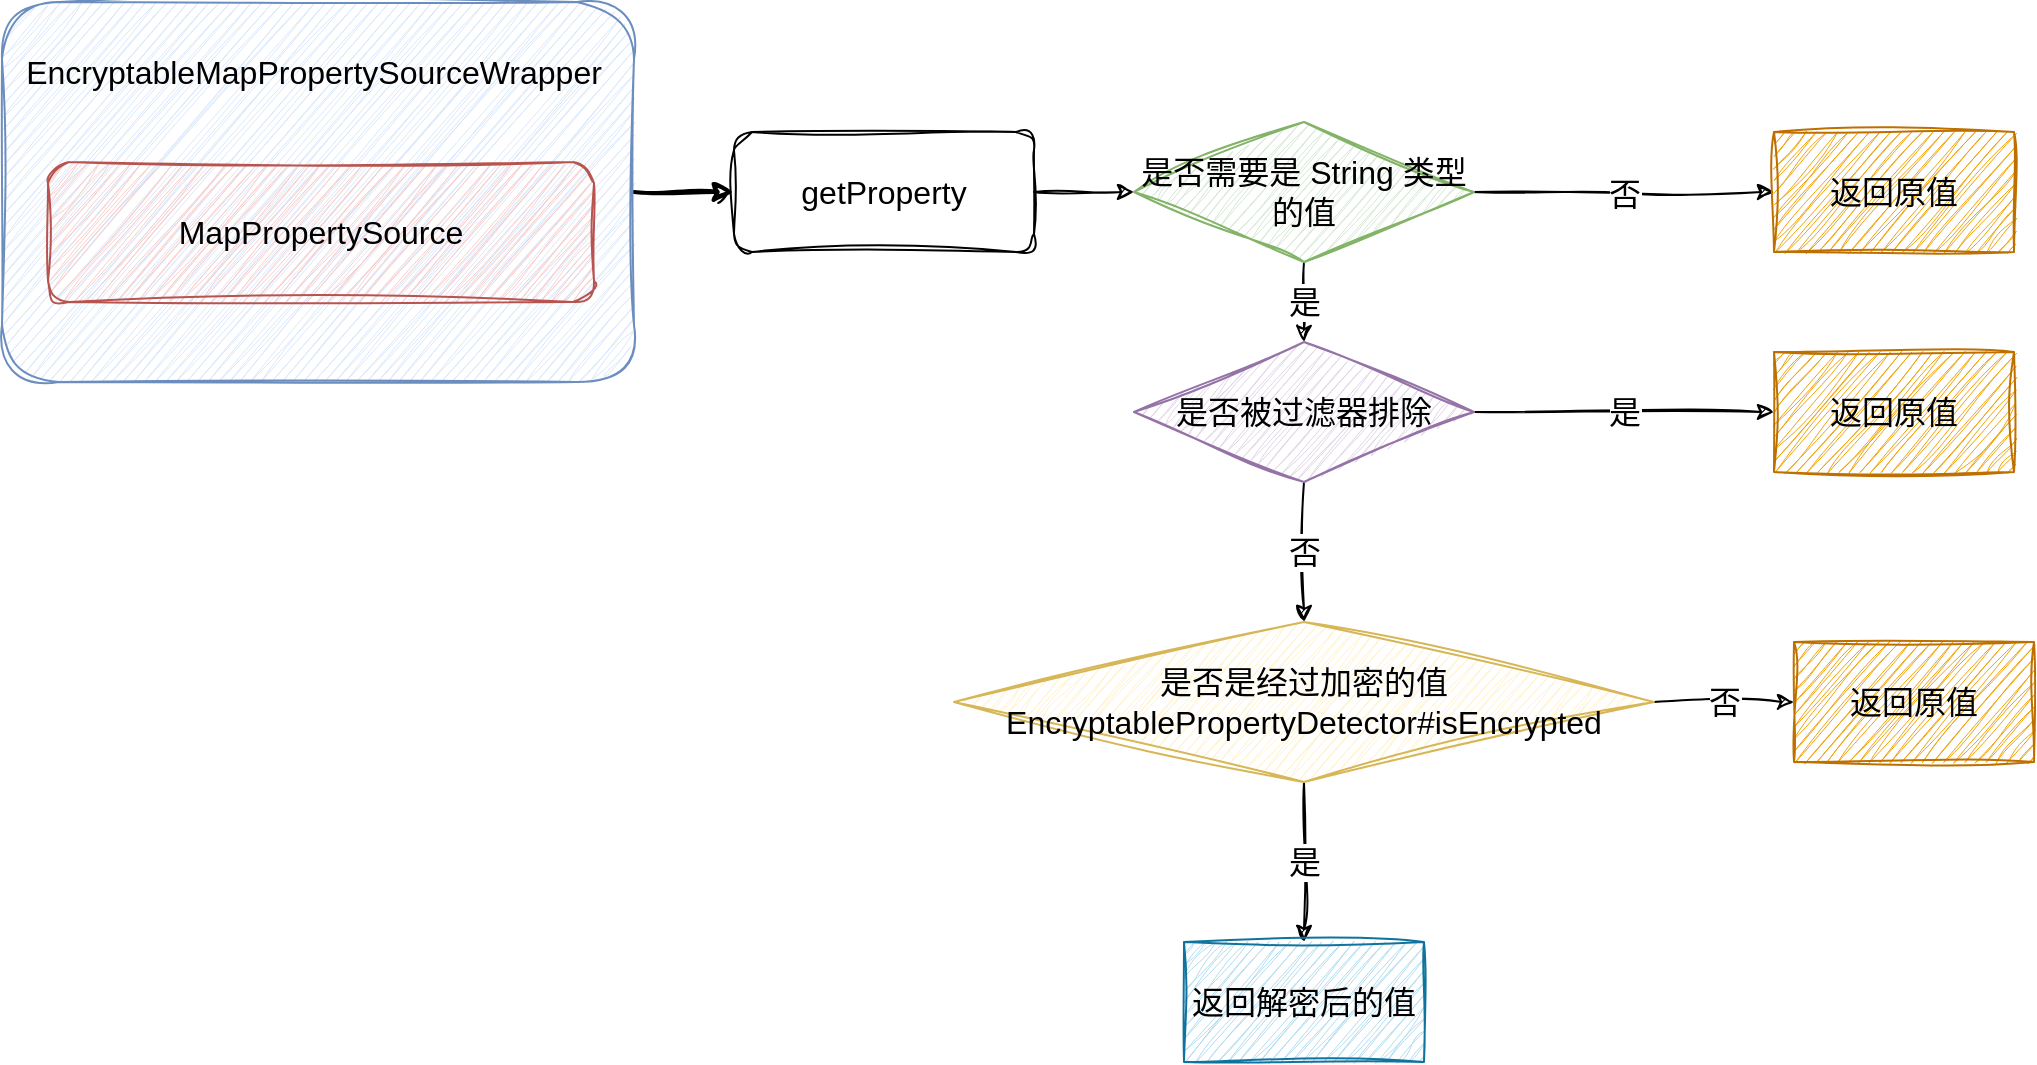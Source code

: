<mxfile version="21.2.8" type="device">
  <diagram name="第 1 页" id="xsaaSjglxFXpLhSsxq4V">
    <mxGraphModel dx="1050" dy="669" grid="1" gridSize="10" guides="1" tooltips="1" connect="1" arrows="1" fold="1" page="1" pageScale="1" pageWidth="827" pageHeight="1169" math="0" shadow="0">
      <root>
        <mxCell id="0" />
        <mxCell id="1" parent="0" />
        <mxCell id="e_im4mXYWjalnqBHvwhF-5" style="edgeStyle=orthogonalEdgeStyle;rounded=0;orthogonalLoop=1;jettySize=auto;html=1;exitX=1;exitY=0.5;exitDx=0;exitDy=0;strokeWidth=2;fontSize=16;sketch=1;curveFitting=1;jiggle=2;" edge="1" parent="1" source="e_im4mXYWjalnqBHvwhF-1" target="e_im4mXYWjalnqBHvwhF-4">
          <mxGeometry relative="1" as="geometry" />
        </mxCell>
        <mxCell id="e_im4mXYWjalnqBHvwhF-1" value="" style="rounded=1;whiteSpace=wrap;html=1;fontSize=16;fillColor=#dae8fc;strokeColor=#6c8ebf;sketch=1;curveFitting=1;jiggle=2;" vertex="1" parent="1">
          <mxGeometry x="244" y="180" width="316" height="190" as="geometry" />
        </mxCell>
        <mxCell id="e_im4mXYWjalnqBHvwhF-2" value="MapPropertySource" style="rounded=1;whiteSpace=wrap;html=1;fontSize=16;fillColor=#f8cecc;strokeColor=#b85450;glass=0;sketch=1;curveFitting=1;jiggle=2;" vertex="1" parent="1">
          <mxGeometry x="267" y="260" width="273" height="70" as="geometry" />
        </mxCell>
        <mxCell id="e_im4mXYWjalnqBHvwhF-3" value="EncryptableMapPropertySourceWrapper" style="text;html=1;strokeColor=none;fillColor=none;align=center;verticalAlign=middle;whiteSpace=wrap;rounded=0;fontSize=16;sketch=1;curveFitting=1;jiggle=2;" vertex="1" parent="1">
          <mxGeometry x="280" y="200" width="240" height="30" as="geometry" />
        </mxCell>
        <mxCell id="e_im4mXYWjalnqBHvwhF-7" style="edgeStyle=orthogonalEdgeStyle;rounded=0;orthogonalLoop=1;jettySize=auto;html=1;exitX=1;exitY=0.5;exitDx=0;exitDy=0;entryX=0;entryY=0.5;entryDx=0;entryDy=0;fontSize=16;sketch=1;curveFitting=1;jiggle=2;" edge="1" parent="1" source="e_im4mXYWjalnqBHvwhF-4" target="e_im4mXYWjalnqBHvwhF-6">
          <mxGeometry relative="1" as="geometry" />
        </mxCell>
        <mxCell id="e_im4mXYWjalnqBHvwhF-4" value="getProperty" style="rounded=1;whiteSpace=wrap;html=1;fontSize=16;sketch=1;curveFitting=1;jiggle=2;" vertex="1" parent="1">
          <mxGeometry x="610" y="245" width="150" height="60" as="geometry" />
        </mxCell>
        <mxCell id="e_im4mXYWjalnqBHvwhF-9" value="否" style="edgeStyle=orthogonalEdgeStyle;rounded=0;orthogonalLoop=1;jettySize=auto;html=1;exitX=1;exitY=0.5;exitDx=0;exitDy=0;entryX=0;entryY=0.5;entryDx=0;entryDy=0;fontSize=16;sketch=1;curveFitting=1;jiggle=2;" edge="1" parent="1" target="e_im4mXYWjalnqBHvwhF-8">
          <mxGeometry relative="1" as="geometry">
            <mxPoint x="979" y="275" as="sourcePoint" />
            <mxPoint x="1039" y="275" as="targetPoint" />
          </mxGeometry>
        </mxCell>
        <mxCell id="e_im4mXYWjalnqBHvwhF-11" value="是" style="edgeStyle=orthogonalEdgeStyle;rounded=0;orthogonalLoop=1;jettySize=auto;html=1;exitX=0.5;exitY=1;exitDx=0;exitDy=0;entryX=0.5;entryY=0;entryDx=0;entryDy=0;fontSize=16;sketch=1;curveFitting=1;jiggle=2;" edge="1" parent="1" source="e_im4mXYWjalnqBHvwhF-6" target="e_im4mXYWjalnqBHvwhF-10">
          <mxGeometry relative="1" as="geometry" />
        </mxCell>
        <mxCell id="e_im4mXYWjalnqBHvwhF-6" value="是否需要是 String 类型的值" style="rhombus;whiteSpace=wrap;html=1;fontSize=16;fillColor=#d5e8d4;strokeColor=#82b366;sketch=1;curveFitting=1;jiggle=2;" vertex="1" parent="1">
          <mxGeometry x="810" y="240" width="170" height="70" as="geometry" />
        </mxCell>
        <mxCell id="e_im4mXYWjalnqBHvwhF-8" value="返回原值" style="rounded=0;whiteSpace=wrap;html=1;fontSize=16;fillColor=#f0a30a;fontColor=#000000;strokeColor=#BD7000;sketch=1;curveFitting=1;jiggle=2;" vertex="1" parent="1">
          <mxGeometry x="1130" y="245" width="120" height="60" as="geometry" />
        </mxCell>
        <mxCell id="e_im4mXYWjalnqBHvwhF-13" value="是" style="edgeStyle=orthogonalEdgeStyle;rounded=0;orthogonalLoop=1;jettySize=auto;html=1;exitX=1;exitY=0.5;exitDx=0;exitDy=0;entryX=0;entryY=0.5;entryDx=0;entryDy=0;fontSize=16;sketch=1;curveFitting=1;jiggle=2;" edge="1" parent="1" source="e_im4mXYWjalnqBHvwhF-10" target="e_im4mXYWjalnqBHvwhF-12">
          <mxGeometry relative="1" as="geometry" />
        </mxCell>
        <mxCell id="e_im4mXYWjalnqBHvwhF-15" value="否" style="edgeStyle=orthogonalEdgeStyle;rounded=0;orthogonalLoop=1;jettySize=auto;html=1;exitX=0.5;exitY=1;exitDx=0;exitDy=0;entryX=0.5;entryY=0;entryDx=0;entryDy=0;fontSize=16;sketch=1;curveFitting=1;jiggle=2;" edge="1" parent="1" source="e_im4mXYWjalnqBHvwhF-10" target="e_im4mXYWjalnqBHvwhF-14">
          <mxGeometry relative="1" as="geometry" />
        </mxCell>
        <mxCell id="e_im4mXYWjalnqBHvwhF-10" value="是否被过滤器排除" style="rhombus;whiteSpace=wrap;html=1;fontSize=16;fillColor=#e1d5e7;strokeColor=#9673a6;sketch=1;curveFitting=1;jiggle=2;" vertex="1" parent="1">
          <mxGeometry x="810" y="350" width="170" height="70" as="geometry" />
        </mxCell>
        <mxCell id="e_im4mXYWjalnqBHvwhF-12" value="返回原值" style="rounded=0;whiteSpace=wrap;html=1;fontSize=16;fillColor=#f0a30a;fontColor=#000000;strokeColor=#BD7000;sketch=1;curveFitting=1;jiggle=2;" vertex="1" parent="1">
          <mxGeometry x="1130" y="355" width="120" height="60" as="geometry" />
        </mxCell>
        <mxCell id="e_im4mXYWjalnqBHvwhF-17" value="否" style="edgeStyle=orthogonalEdgeStyle;rounded=0;orthogonalLoop=1;jettySize=auto;html=1;exitX=1;exitY=0.5;exitDx=0;exitDy=0;entryX=0;entryY=0.5;entryDx=0;entryDy=0;fontSize=16;sketch=1;curveFitting=1;jiggle=2;" edge="1" parent="1" source="e_im4mXYWjalnqBHvwhF-14" target="e_im4mXYWjalnqBHvwhF-16">
          <mxGeometry relative="1" as="geometry" />
        </mxCell>
        <mxCell id="e_im4mXYWjalnqBHvwhF-19" value="是" style="edgeStyle=orthogonalEdgeStyle;rounded=0;orthogonalLoop=1;jettySize=auto;html=1;exitX=0.5;exitY=1;exitDx=0;exitDy=0;entryX=0.5;entryY=0;entryDx=0;entryDy=0;fontSize=16;sketch=1;curveFitting=1;jiggle=2;" edge="1" parent="1" source="e_im4mXYWjalnqBHvwhF-14" target="e_im4mXYWjalnqBHvwhF-18">
          <mxGeometry relative="1" as="geometry" />
        </mxCell>
        <mxCell id="e_im4mXYWjalnqBHvwhF-14" value="是否是经过加密的值&lt;br style=&quot;font-size: 16px;&quot;&gt;EncryptablePropertyDetector#isEncrypted" style="rhombus;whiteSpace=wrap;html=1;fontSize=16;fillColor=#fff2cc;strokeColor=#d6b656;sketch=1;curveFitting=1;jiggle=2;" vertex="1" parent="1">
          <mxGeometry x="720" y="490" width="350" height="80" as="geometry" />
        </mxCell>
        <mxCell id="e_im4mXYWjalnqBHvwhF-16" value="返回原值" style="rounded=0;whiteSpace=wrap;html=1;fontSize=16;fillColor=#f0a30a;fontColor=#000000;strokeColor=#BD7000;sketch=1;curveFitting=1;jiggle=2;" vertex="1" parent="1">
          <mxGeometry x="1140" y="500" width="120" height="60" as="geometry" />
        </mxCell>
        <mxCell id="e_im4mXYWjalnqBHvwhF-18" value="返回解密后的值" style="rounded=0;whiteSpace=wrap;html=1;fontSize=16;fillColor=#b1ddf0;strokeColor=#10739e;sketch=1;curveFitting=1;jiggle=2;" vertex="1" parent="1">
          <mxGeometry x="835" y="650" width="120" height="60" as="geometry" />
        </mxCell>
      </root>
    </mxGraphModel>
  </diagram>
</mxfile>
